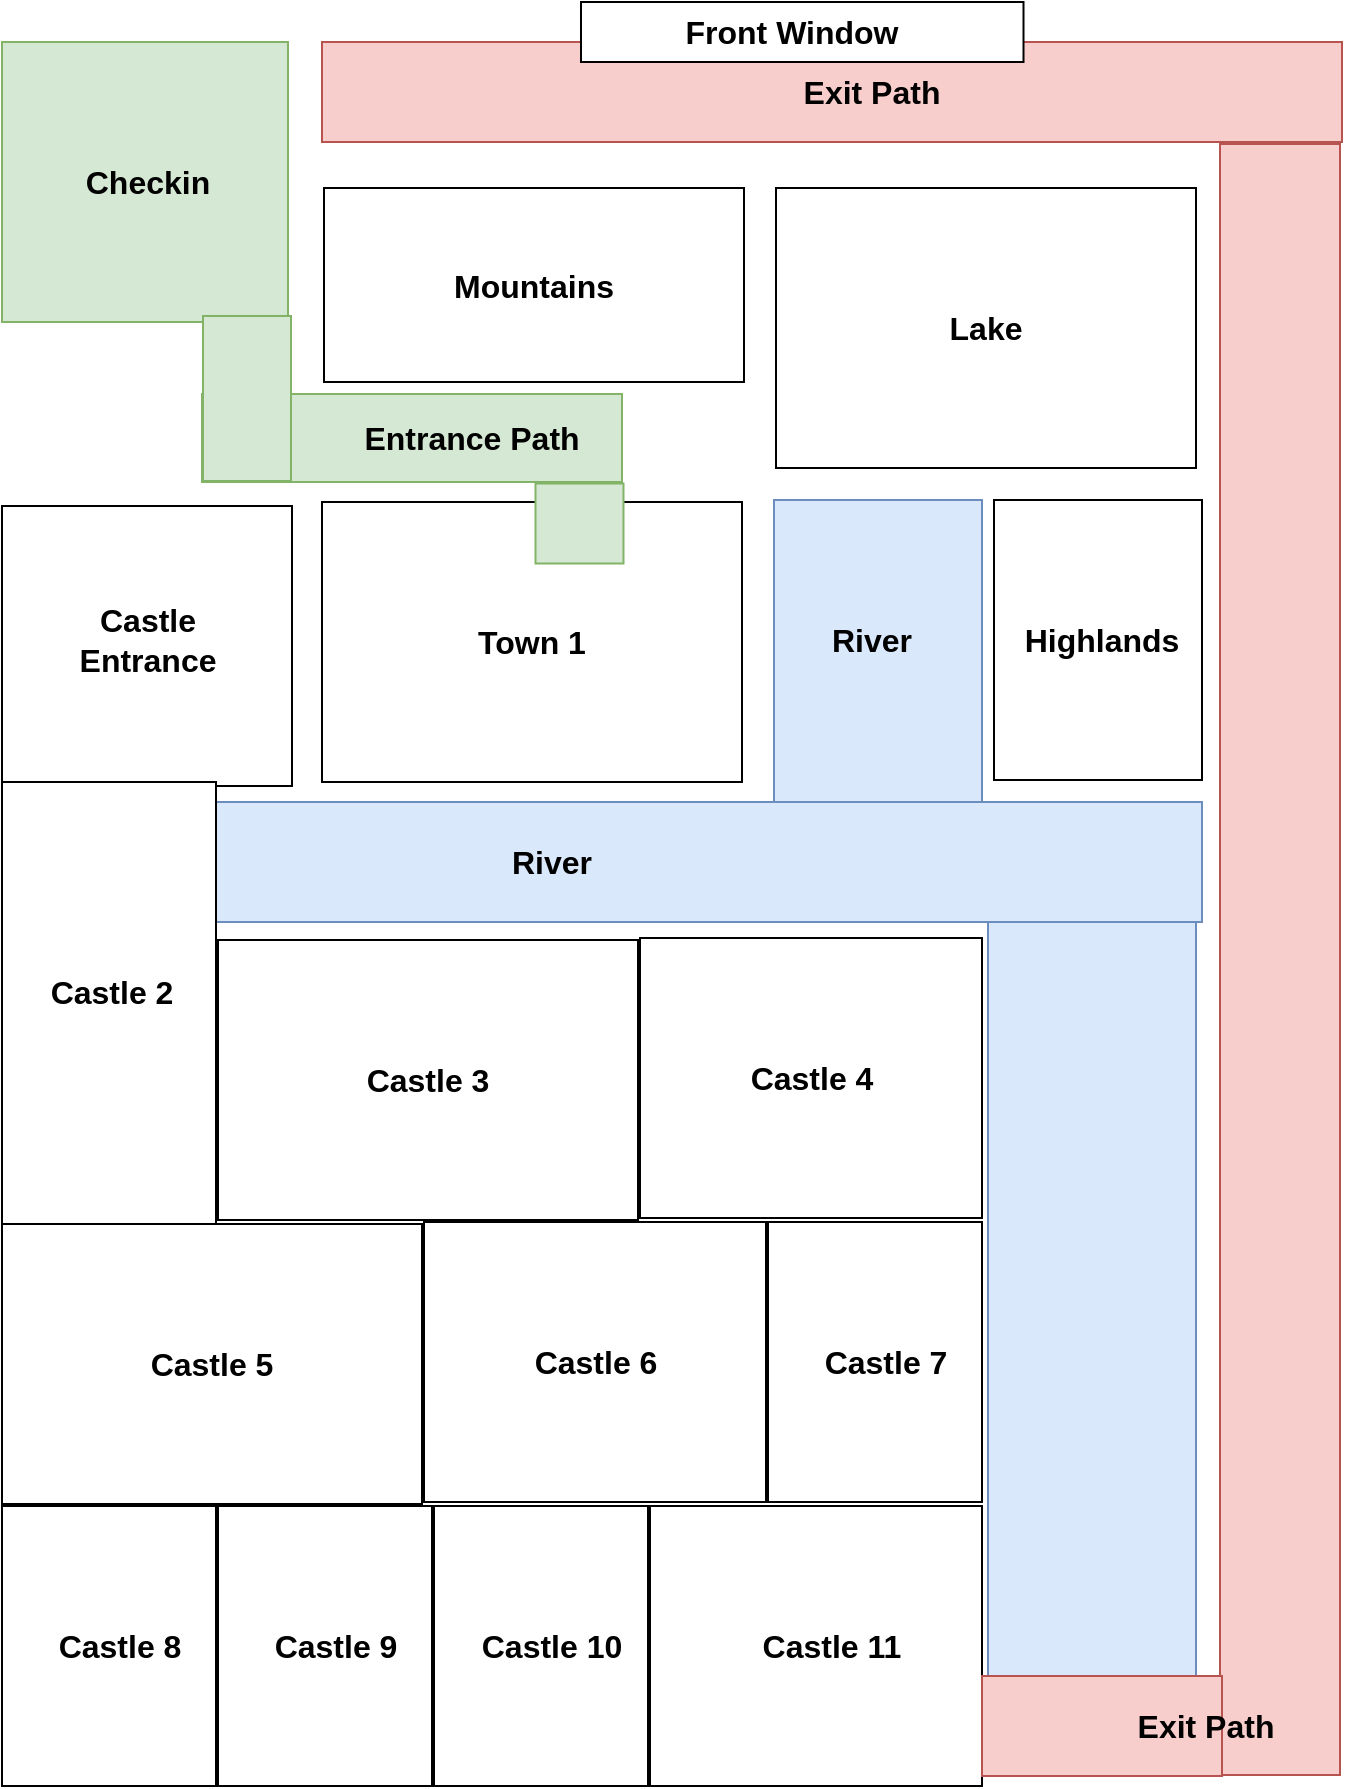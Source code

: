 <mxfile version="20.2.6" type="github"><diagram id="ukm8tOVYyNF5oxMWfnFY" name="Page-1"><mxGraphModel dx="1720" dy="2072" grid="1" gridSize="10" guides="1" tooltips="1" connect="1" arrows="1" fold="1" page="1" pageScale="1" pageWidth="850" pageHeight="1100" math="0" shadow="0"><root><mxCell id="0"/><mxCell id="1" parent="0"/><mxCell id="D9Qirm2SZaxInXRREiit-2" value="" style="rounded=0;whiteSpace=wrap;html=1;fontSize=16;" vertex="1" parent="1"><mxGeometry x="340" y="230" width="210" height="140" as="geometry"/></mxCell><mxCell id="D9Qirm2SZaxInXRREiit-1" value="Town 1" style="text;html=1;strokeColor=none;fillColor=none;align=center;verticalAlign=middle;whiteSpace=wrap;rounded=0;fontStyle=1;fontSize=16;" vertex="1" parent="1"><mxGeometry x="390" y="285" width="110" height="30" as="geometry"/></mxCell><mxCell id="D9Qirm2SZaxInXRREiit-3" value="" style="rounded=0;whiteSpace=wrap;html=1;fontSize=16;" vertex="1" parent="1"><mxGeometry x="180" y="232" width="145" height="140" as="geometry"/></mxCell><mxCell id="D9Qirm2SZaxInXRREiit-4" value="Castle Entrance" style="text;html=1;strokeColor=none;fillColor=none;align=center;verticalAlign=middle;whiteSpace=wrap;rounded=0;fontStyle=1;fontSize=16;" vertex="1" parent="1"><mxGeometry x="197.5" y="284" width="110" height="30" as="geometry"/></mxCell><mxCell id="D9Qirm2SZaxInXRREiit-9" value="" style="rounded=0;whiteSpace=wrap;html=1;fontSize=16;" vertex="1" parent="1"><mxGeometry x="341" y="73" width="210" height="97" as="geometry"/></mxCell><mxCell id="D9Qirm2SZaxInXRREiit-10" value="Mountains" style="text;html=1;strokeColor=none;fillColor=none;align=center;verticalAlign=middle;whiteSpace=wrap;rounded=0;fontStyle=1;fontSize=16;" vertex="1" parent="1"><mxGeometry x="391" y="106.5" width="110" height="30" as="geometry"/></mxCell><mxCell id="D9Qirm2SZaxInXRREiit-12" value="" style="rounded=0;whiteSpace=wrap;html=1;fontSize=16;" vertex="1" parent="1"><mxGeometry x="567" y="73" width="210" height="140" as="geometry"/></mxCell><mxCell id="D9Qirm2SZaxInXRREiit-13" value="Lake" style="text;html=1;strokeColor=none;fillColor=none;align=center;verticalAlign=middle;whiteSpace=wrap;rounded=0;fontStyle=1;fontSize=16;" vertex="1" parent="1"><mxGeometry x="617" y="128" width="110" height="30" as="geometry"/></mxCell><mxCell id="D9Qirm2SZaxInXRREiit-14" value="" style="rounded=0;whiteSpace=wrap;html=1;fontSize=16;fillColor=#dae8fc;strokeColor=#6c8ebf;" vertex="1" parent="1"><mxGeometry x="566" y="229" width="104" height="211" as="geometry"/></mxCell><mxCell id="D9Qirm2SZaxInXRREiit-15" value="River" style="text;html=1;strokeColor=none;fillColor=none;align=center;verticalAlign=middle;whiteSpace=wrap;rounded=0;fontStyle=1;fontSize=16;" vertex="1" parent="1"><mxGeometry x="560" y="284" width="110" height="30" as="geometry"/></mxCell><mxCell id="D9Qirm2SZaxInXRREiit-16" value="" style="rounded=0;whiteSpace=wrap;html=1;fontSize=16;" vertex="1" parent="1"><mxGeometry x="676" y="229" width="104" height="140" as="geometry"/></mxCell><mxCell id="D9Qirm2SZaxInXRREiit-17" value="Highlands" style="text;html=1;strokeColor=none;fillColor=none;align=center;verticalAlign=middle;whiteSpace=wrap;rounded=0;fontStyle=1;fontSize=16;" vertex="1" parent="1"><mxGeometry x="680" y="284" width="100" height="30" as="geometry"/></mxCell><mxCell id="D9Qirm2SZaxInXRREiit-18" value="" style="rounded=0;whiteSpace=wrap;html=1;fontSize=16;fillColor=#d5e8d4;strokeColor=#82b366;" vertex="1" parent="1"><mxGeometry x="180" width="143" height="140" as="geometry"/></mxCell><mxCell id="D9Qirm2SZaxInXRREiit-19" value="Checkin" style="text;html=1;strokeColor=none;fillColor=none;align=center;verticalAlign=middle;whiteSpace=wrap;rounded=0;fontStyle=1;fontSize=16;" vertex="1" parent="1"><mxGeometry x="197.5" y="55" width="110" height="30" as="geometry"/></mxCell><mxCell id="D9Qirm2SZaxInXRREiit-20" value="" style="rounded=0;whiteSpace=wrap;html=1;fontSize=16;fillColor=#f8cecc;strokeColor=#b85450;" vertex="1" parent="1"><mxGeometry x="340" width="510" height="50" as="geometry"/></mxCell><mxCell id="D9Qirm2SZaxInXRREiit-21" value="" style="rounded=0;whiteSpace=wrap;html=1;fontSize=16;fillColor=#f8cecc;strokeColor=#b85450;rotation=90;" vertex="1" parent="1"><mxGeometry x="411.25" y="428.75" width="815.5" height="60" as="geometry"/></mxCell><mxCell id="D9Qirm2SZaxInXRREiit-23" value="Exit Path" style="text;html=1;strokeColor=none;fillColor=none;align=center;verticalAlign=middle;whiteSpace=wrap;rounded=0;fontStyle=1;fontSize=16;" vertex="1" parent="1"><mxGeometry x="560" y="10" width="110" height="30" as="geometry"/></mxCell><mxCell id="D9Qirm2SZaxInXRREiit-24" value="" style="rounded=0;whiteSpace=wrap;html=1;fontSize=16;fillColor=#d5e8d4;strokeColor=#82b366;" vertex="1" parent="1"><mxGeometry x="280" y="176" width="210" height="44" as="geometry"/></mxCell><mxCell id="D9Qirm2SZaxInXRREiit-25" value="Entrance Path" style="text;html=1;strokeColor=none;fillColor=none;align=center;verticalAlign=middle;whiteSpace=wrap;rounded=0;fontStyle=1;fontSize=16;" vertex="1" parent="1"><mxGeometry x="359.5" y="183" width="110" height="30" as="geometry"/></mxCell><mxCell id="D9Qirm2SZaxInXRREiit-28" value="" style="rounded=0;whiteSpace=wrap;html=1;fontSize=16;fillColor=#dae8fc;strokeColor=#6c8ebf;" vertex="1" parent="1"><mxGeometry x="280" y="380" width="500" height="60" as="geometry"/></mxCell><mxCell id="D9Qirm2SZaxInXRREiit-29" value="River" style="text;html=1;strokeColor=none;fillColor=none;align=center;verticalAlign=middle;whiteSpace=wrap;rounded=0;fontStyle=1;fontSize=16;" vertex="1" parent="1"><mxGeometry x="400" y="395" width="110" height="30" as="geometry"/></mxCell><mxCell id="D9Qirm2SZaxInXRREiit-32" value="" style="rounded=0;whiteSpace=wrap;html=1;fontSize=16;fillColor=#d5e8d4;strokeColor=#82b366;rotation=-90;" vertex="1" parent="1"><mxGeometry x="261.25" y="156.25" width="82.5" height="44" as="geometry"/></mxCell><mxCell id="D9Qirm2SZaxInXRREiit-34" value="" style="rounded=0;whiteSpace=wrap;html=1;fontSize=16;fillColor=#d5e8d4;strokeColor=#82b366;rotation=-90;" vertex="1" parent="1"><mxGeometry x="448.75" y="218.75" width="40" height="44" as="geometry"/></mxCell><mxCell id="D9Qirm2SZaxInXRREiit-35" value="" style="rounded=0;whiteSpace=wrap;html=1;fontSize=16;" vertex="1" parent="1"><mxGeometry x="469.5" y="-20" width="221.25" height="30" as="geometry"/></mxCell><mxCell id="D9Qirm2SZaxInXRREiit-36" value="Front Window" style="text;html=1;strokeColor=none;fillColor=none;align=center;verticalAlign=middle;whiteSpace=wrap;rounded=0;fontStyle=1;fontSize=16;" vertex="1" parent="1"><mxGeometry x="520" y="-20" width="110" height="30" as="geometry"/></mxCell><mxCell id="D9Qirm2SZaxInXRREiit-37" value="" style="rounded=0;whiteSpace=wrap;html=1;fontSize=16;" vertex="1" parent="1"><mxGeometry x="288" y="449" width="210" height="140" as="geometry"/></mxCell><mxCell id="D9Qirm2SZaxInXRREiit-38" value="Castle 3" style="text;html=1;strokeColor=none;fillColor=none;align=center;verticalAlign=middle;whiteSpace=wrap;rounded=0;fontStyle=1;fontSize=16;" vertex="1" parent="1"><mxGeometry x="338" y="504" width="110" height="30" as="geometry"/></mxCell><mxCell id="D9Qirm2SZaxInXRREiit-39" value="" style="rounded=0;whiteSpace=wrap;html=1;fontSize=16;" vertex="1" parent="1"><mxGeometry x="180" y="370" width="107" height="221" as="geometry"/></mxCell><mxCell id="D9Qirm2SZaxInXRREiit-40" value="Castle 2" style="text;html=1;strokeColor=none;fillColor=none;align=center;verticalAlign=middle;whiteSpace=wrap;rounded=0;fontStyle=1;fontSize=16;" vertex="1" parent="1"><mxGeometry x="180" y="460" width="110" height="30" as="geometry"/></mxCell><mxCell id="D9Qirm2SZaxInXRREiit-41" value="" style="rounded=0;whiteSpace=wrap;html=1;fontSize=16;" vertex="1" parent="1"><mxGeometry x="499" y="448" width="171" height="140" as="geometry"/></mxCell><mxCell id="D9Qirm2SZaxInXRREiit-42" value="Castle 4" style="text;html=1;strokeColor=none;fillColor=none;align=center;verticalAlign=middle;whiteSpace=wrap;rounded=0;fontStyle=1;fontSize=16;" vertex="1" parent="1"><mxGeometry x="529.5" y="503" width="110" height="30" as="geometry"/></mxCell><mxCell id="D9Qirm2SZaxInXRREiit-43" value="" style="rounded=0;whiteSpace=wrap;html=1;fontSize=16;" vertex="1" parent="1"><mxGeometry x="180" y="591" width="210" height="140" as="geometry"/></mxCell><mxCell id="D9Qirm2SZaxInXRREiit-44" value="Castle 5" style="text;html=1;strokeColor=none;fillColor=none;align=center;verticalAlign=middle;whiteSpace=wrap;rounded=0;fontStyle=1;fontSize=16;" vertex="1" parent="1"><mxGeometry x="230" y="646" width="110" height="30" as="geometry"/></mxCell><mxCell id="D9Qirm2SZaxInXRREiit-45" value="" style="rounded=0;whiteSpace=wrap;html=1;fontSize=16;" vertex="1" parent="1"><mxGeometry x="391" y="590" width="171" height="140" as="geometry"/></mxCell><mxCell id="D9Qirm2SZaxInXRREiit-46" value="Castle 6" style="text;html=1;strokeColor=none;fillColor=none;align=center;verticalAlign=middle;whiteSpace=wrap;rounded=0;fontStyle=1;fontSize=16;" vertex="1" parent="1"><mxGeometry x="421.5" y="645" width="110" height="30" as="geometry"/></mxCell><mxCell id="D9Qirm2SZaxInXRREiit-47" value="" style="rounded=0;whiteSpace=wrap;html=1;fontSize=16;" vertex="1" parent="1"><mxGeometry x="563" y="590" width="107" height="140" as="geometry"/></mxCell><mxCell id="D9Qirm2SZaxInXRREiit-48" value="Castle 7" style="text;html=1;strokeColor=none;fillColor=none;align=center;verticalAlign=middle;whiteSpace=wrap;rounded=0;fontStyle=1;fontSize=16;" vertex="1" parent="1"><mxGeometry x="567" y="645" width="110" height="30" as="geometry"/></mxCell><mxCell id="D9Qirm2SZaxInXRREiit-49" value="" style="rounded=0;whiteSpace=wrap;html=1;fontSize=16;" vertex="1" parent="1"><mxGeometry x="180" y="732" width="107" height="140" as="geometry"/></mxCell><mxCell id="D9Qirm2SZaxInXRREiit-50" value="Castle 8" style="text;html=1;strokeColor=none;fillColor=none;align=center;verticalAlign=middle;whiteSpace=wrap;rounded=0;fontStyle=1;fontSize=16;" vertex="1" parent="1"><mxGeometry x="184" y="787" width="110" height="30" as="geometry"/></mxCell><mxCell id="D9Qirm2SZaxInXRREiit-51" value="" style="rounded=0;whiteSpace=wrap;html=1;fontSize=16;" vertex="1" parent="1"><mxGeometry x="288" y="732" width="107" height="140" as="geometry"/></mxCell><mxCell id="D9Qirm2SZaxInXRREiit-52" value="Castle 9" style="text;html=1;strokeColor=none;fillColor=none;align=center;verticalAlign=middle;whiteSpace=wrap;rounded=0;fontStyle=1;fontSize=16;" vertex="1" parent="1"><mxGeometry x="292" y="787" width="110" height="30" as="geometry"/></mxCell><mxCell id="D9Qirm2SZaxInXRREiit-53" value="" style="rounded=0;whiteSpace=wrap;html=1;fontSize=16;" vertex="1" parent="1"><mxGeometry x="396" y="732" width="107" height="140" as="geometry"/></mxCell><mxCell id="D9Qirm2SZaxInXRREiit-54" value="Castle 10" style="text;html=1;strokeColor=none;fillColor=none;align=center;verticalAlign=middle;whiteSpace=wrap;rounded=0;fontStyle=1;fontSize=16;" vertex="1" parent="1"><mxGeometry x="400" y="787" width="110" height="30" as="geometry"/></mxCell><mxCell id="D9Qirm2SZaxInXRREiit-55" value="" style="rounded=0;whiteSpace=wrap;html=1;fontSize=16;" vertex="1" parent="1"><mxGeometry x="504" y="732" width="166" height="140" as="geometry"/></mxCell><mxCell id="D9Qirm2SZaxInXRREiit-56" value="Castle 11" style="text;html=1;strokeColor=none;fillColor=none;align=center;verticalAlign=middle;whiteSpace=wrap;rounded=0;fontStyle=1;fontSize=16;" vertex="1" parent="1"><mxGeometry x="540" y="787" width="110" height="30" as="geometry"/></mxCell><mxCell id="D9Qirm2SZaxInXRREiit-57" value="" style="rounded=0;whiteSpace=wrap;html=1;fontSize=16;fillColor=#dae8fc;strokeColor=#6c8ebf;" vertex="1" parent="1"><mxGeometry x="673" y="440" width="104" height="380" as="geometry"/></mxCell><mxCell id="D9Qirm2SZaxInXRREiit-58" value="" style="rounded=0;whiteSpace=wrap;html=1;fontSize=16;fillColor=#f8cecc;strokeColor=#b85450;" vertex="1" parent="1"><mxGeometry x="670" y="817" width="120" height="50" as="geometry"/></mxCell><mxCell id="D9Qirm2SZaxInXRREiit-59" value="Exit Path" style="text;html=1;strokeColor=none;fillColor=none;align=center;verticalAlign=middle;whiteSpace=wrap;rounded=0;fontStyle=1;fontSize=16;" vertex="1" parent="1"><mxGeometry x="727" y="827" width="110" height="30" as="geometry"/></mxCell></root></mxGraphModel></diagram></mxfile>